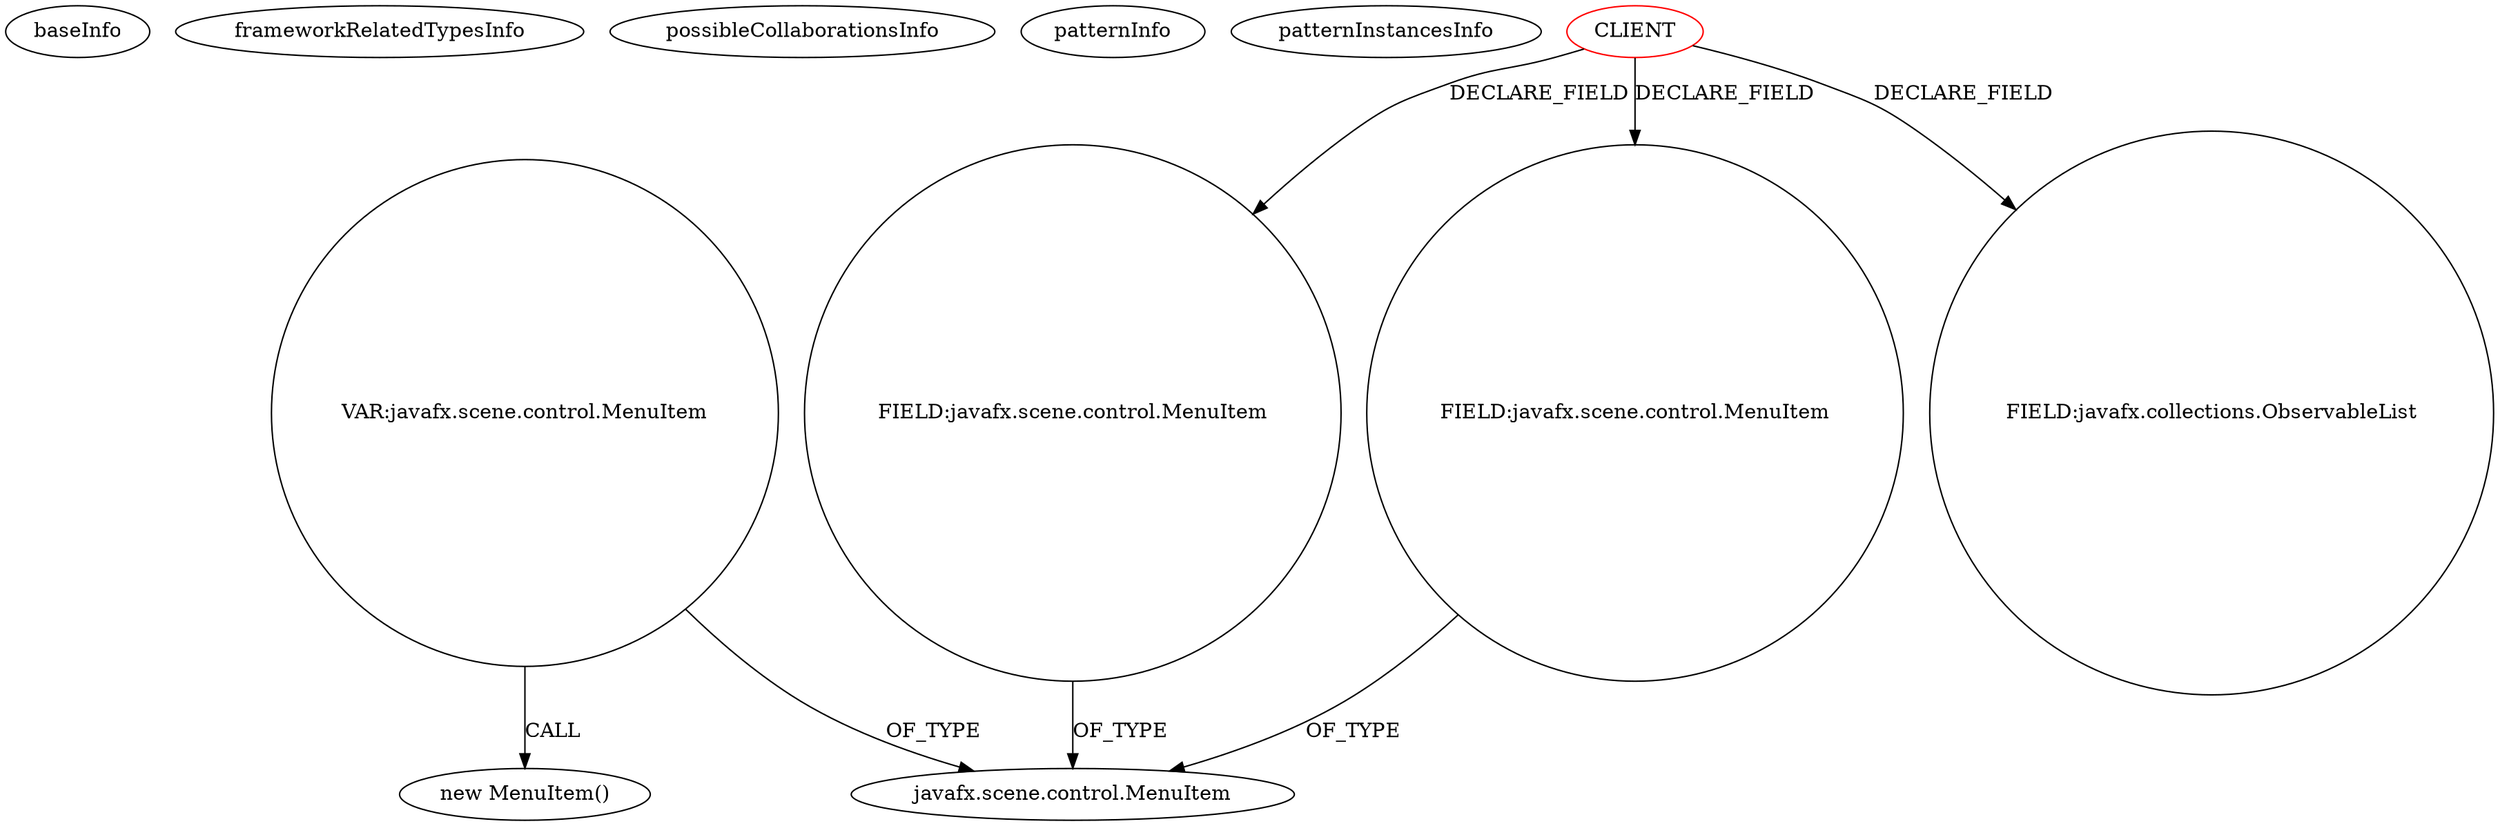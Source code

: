 digraph {
baseInfo[graphId=1159,category="pattern",isAnonymous=false,possibleRelation=false]
frameworkRelatedTypesInfo[]
possibleCollaborationsInfo[]
patternInfo[frequency=2.0,patternRootClient=0]
patternInstancesInfo[0="hock323-eventManager~/hock323-eventManager/EventManager-master/src/eventManager/controller/pokerTournament/BlindsController.java~BlindsController~2976",1="hock323-eventManager~/hock323-eventManager/EventManager-master/src/eventManager/controller/pokerTournament/AnnouncementsController.java~AnnouncementsController~2965"]
360[label="new MenuItem()",vertexType="CONSTRUCTOR_CALL",isFrameworkType=false]
361[label="VAR:javafx.scene.control.MenuItem",vertexType="VARIABLE_EXPRESION",isFrameworkType=false,shape=circle]
29[label="javafx.scene.control.MenuItem",vertexType="FRAMEWORK_CLASS_TYPE",isFrameworkType=false]
34[label="FIELD:javafx.scene.control.MenuItem",vertexType="FIELD_DECLARATION",isFrameworkType=false,shape=circle]
36[label="FIELD:javafx.scene.control.MenuItem",vertexType="FIELD_DECLARATION",isFrameworkType=false,shape=circle]
0[label="CLIENT",vertexType="ROOT_CLIENT_CLASS_DECLARATION",isFrameworkType=false,color=red]
58[label="FIELD:javafx.collections.ObservableList",vertexType="FIELD_DECLARATION",isFrameworkType=false,shape=circle]
361->360[label="CALL"]
0->36[label="DECLARE_FIELD"]
36->29[label="OF_TYPE"]
0->34[label="DECLARE_FIELD"]
0->58[label="DECLARE_FIELD"]
34->29[label="OF_TYPE"]
361->29[label="OF_TYPE"]
}
